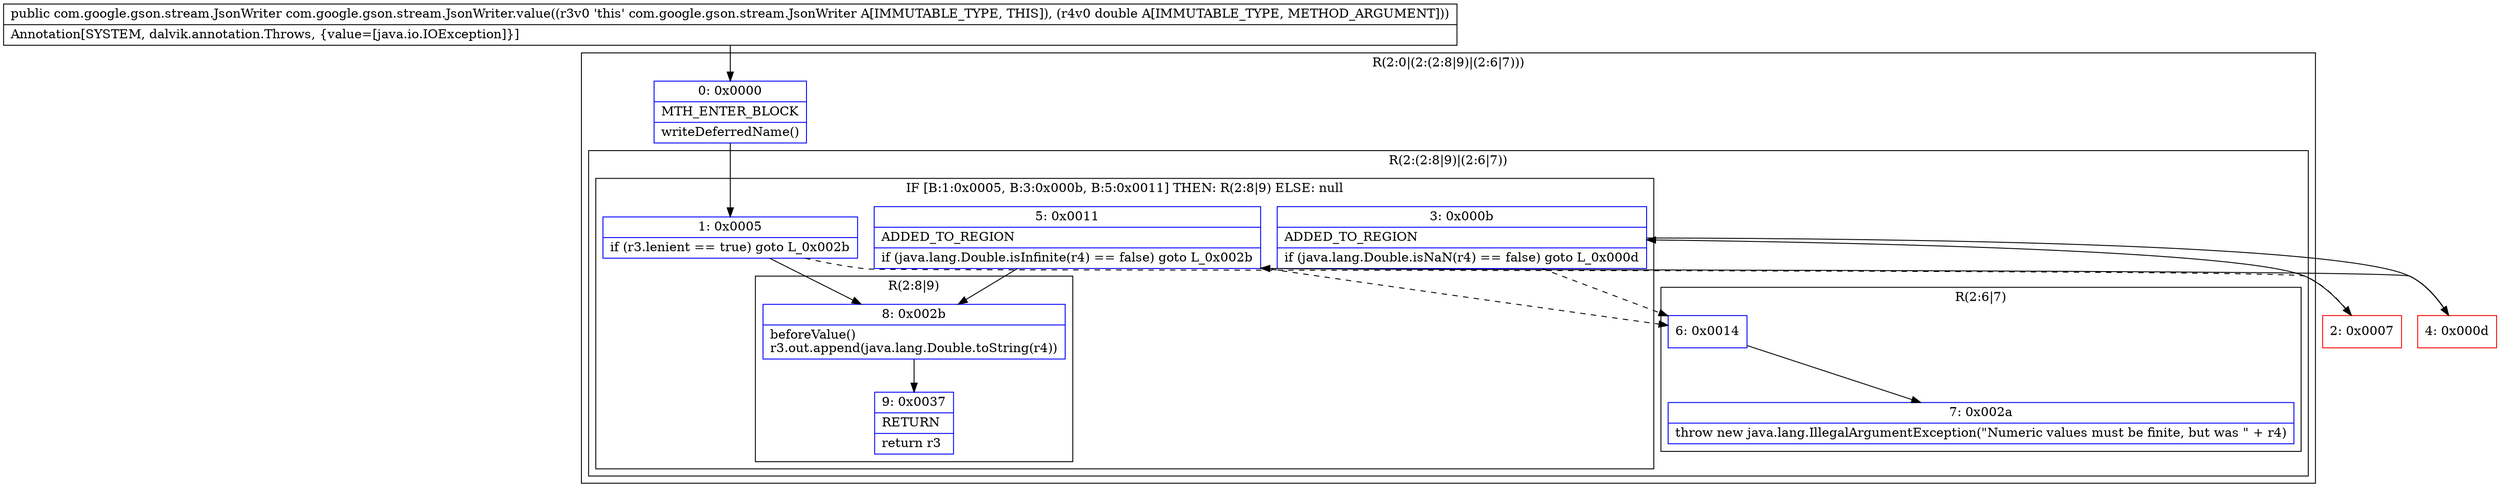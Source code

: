 digraph "CFG forcom.google.gson.stream.JsonWriter.value(D)Lcom\/google\/gson\/stream\/JsonWriter;" {
subgraph cluster_Region_433672001 {
label = "R(2:0|(2:(2:8|9)|(2:6|7)))";
node [shape=record,color=blue];
Node_0 [shape=record,label="{0\:\ 0x0000|MTH_ENTER_BLOCK\l|writeDeferredName()\l}"];
subgraph cluster_Region_2034727846 {
label = "R(2:(2:8|9)|(2:6|7))";
node [shape=record,color=blue];
subgraph cluster_IfRegion_667219876 {
label = "IF [B:1:0x0005, B:3:0x000b, B:5:0x0011] THEN: R(2:8|9) ELSE: null";
node [shape=record,color=blue];
Node_1 [shape=record,label="{1\:\ 0x0005|if (r3.lenient == true) goto L_0x002b\l}"];
Node_3 [shape=record,label="{3\:\ 0x000b|ADDED_TO_REGION\l|if (java.lang.Double.isNaN(r4) == false) goto L_0x000d\l}"];
Node_5 [shape=record,label="{5\:\ 0x0011|ADDED_TO_REGION\l|if (java.lang.Double.isInfinite(r4) == false) goto L_0x002b\l}"];
subgraph cluster_Region_521653369 {
label = "R(2:8|9)";
node [shape=record,color=blue];
Node_8 [shape=record,label="{8\:\ 0x002b|beforeValue()\lr3.out.append(java.lang.Double.toString(r4))\l}"];
Node_9 [shape=record,label="{9\:\ 0x0037|RETURN\l|return r3\l}"];
}
}
subgraph cluster_Region_1281829789 {
label = "R(2:6|7)";
node [shape=record,color=blue];
Node_6 [shape=record,label="{6\:\ 0x0014}"];
Node_7 [shape=record,label="{7\:\ 0x002a|throw new java.lang.IllegalArgumentException(\"Numeric values must be finite, but was \" + r4)\l}"];
}
}
}
Node_2 [shape=record,color=red,label="{2\:\ 0x0007}"];
Node_4 [shape=record,color=red,label="{4\:\ 0x000d}"];
MethodNode[shape=record,label="{public com.google.gson.stream.JsonWriter com.google.gson.stream.JsonWriter.value((r3v0 'this' com.google.gson.stream.JsonWriter A[IMMUTABLE_TYPE, THIS]), (r4v0 double A[IMMUTABLE_TYPE, METHOD_ARGUMENT]))  | Annotation[SYSTEM, dalvik.annotation.Throws, \{value=[java.io.IOException]\}]\l}"];
MethodNode -> Node_0;
Node_0 -> Node_1;
Node_1 -> Node_2[style=dashed];
Node_1 -> Node_8;
Node_3 -> Node_4;
Node_3 -> Node_6[style=dashed];
Node_5 -> Node_6[style=dashed];
Node_5 -> Node_8;
Node_8 -> Node_9;
Node_6 -> Node_7;
Node_2 -> Node_3;
Node_4 -> Node_5;
}

